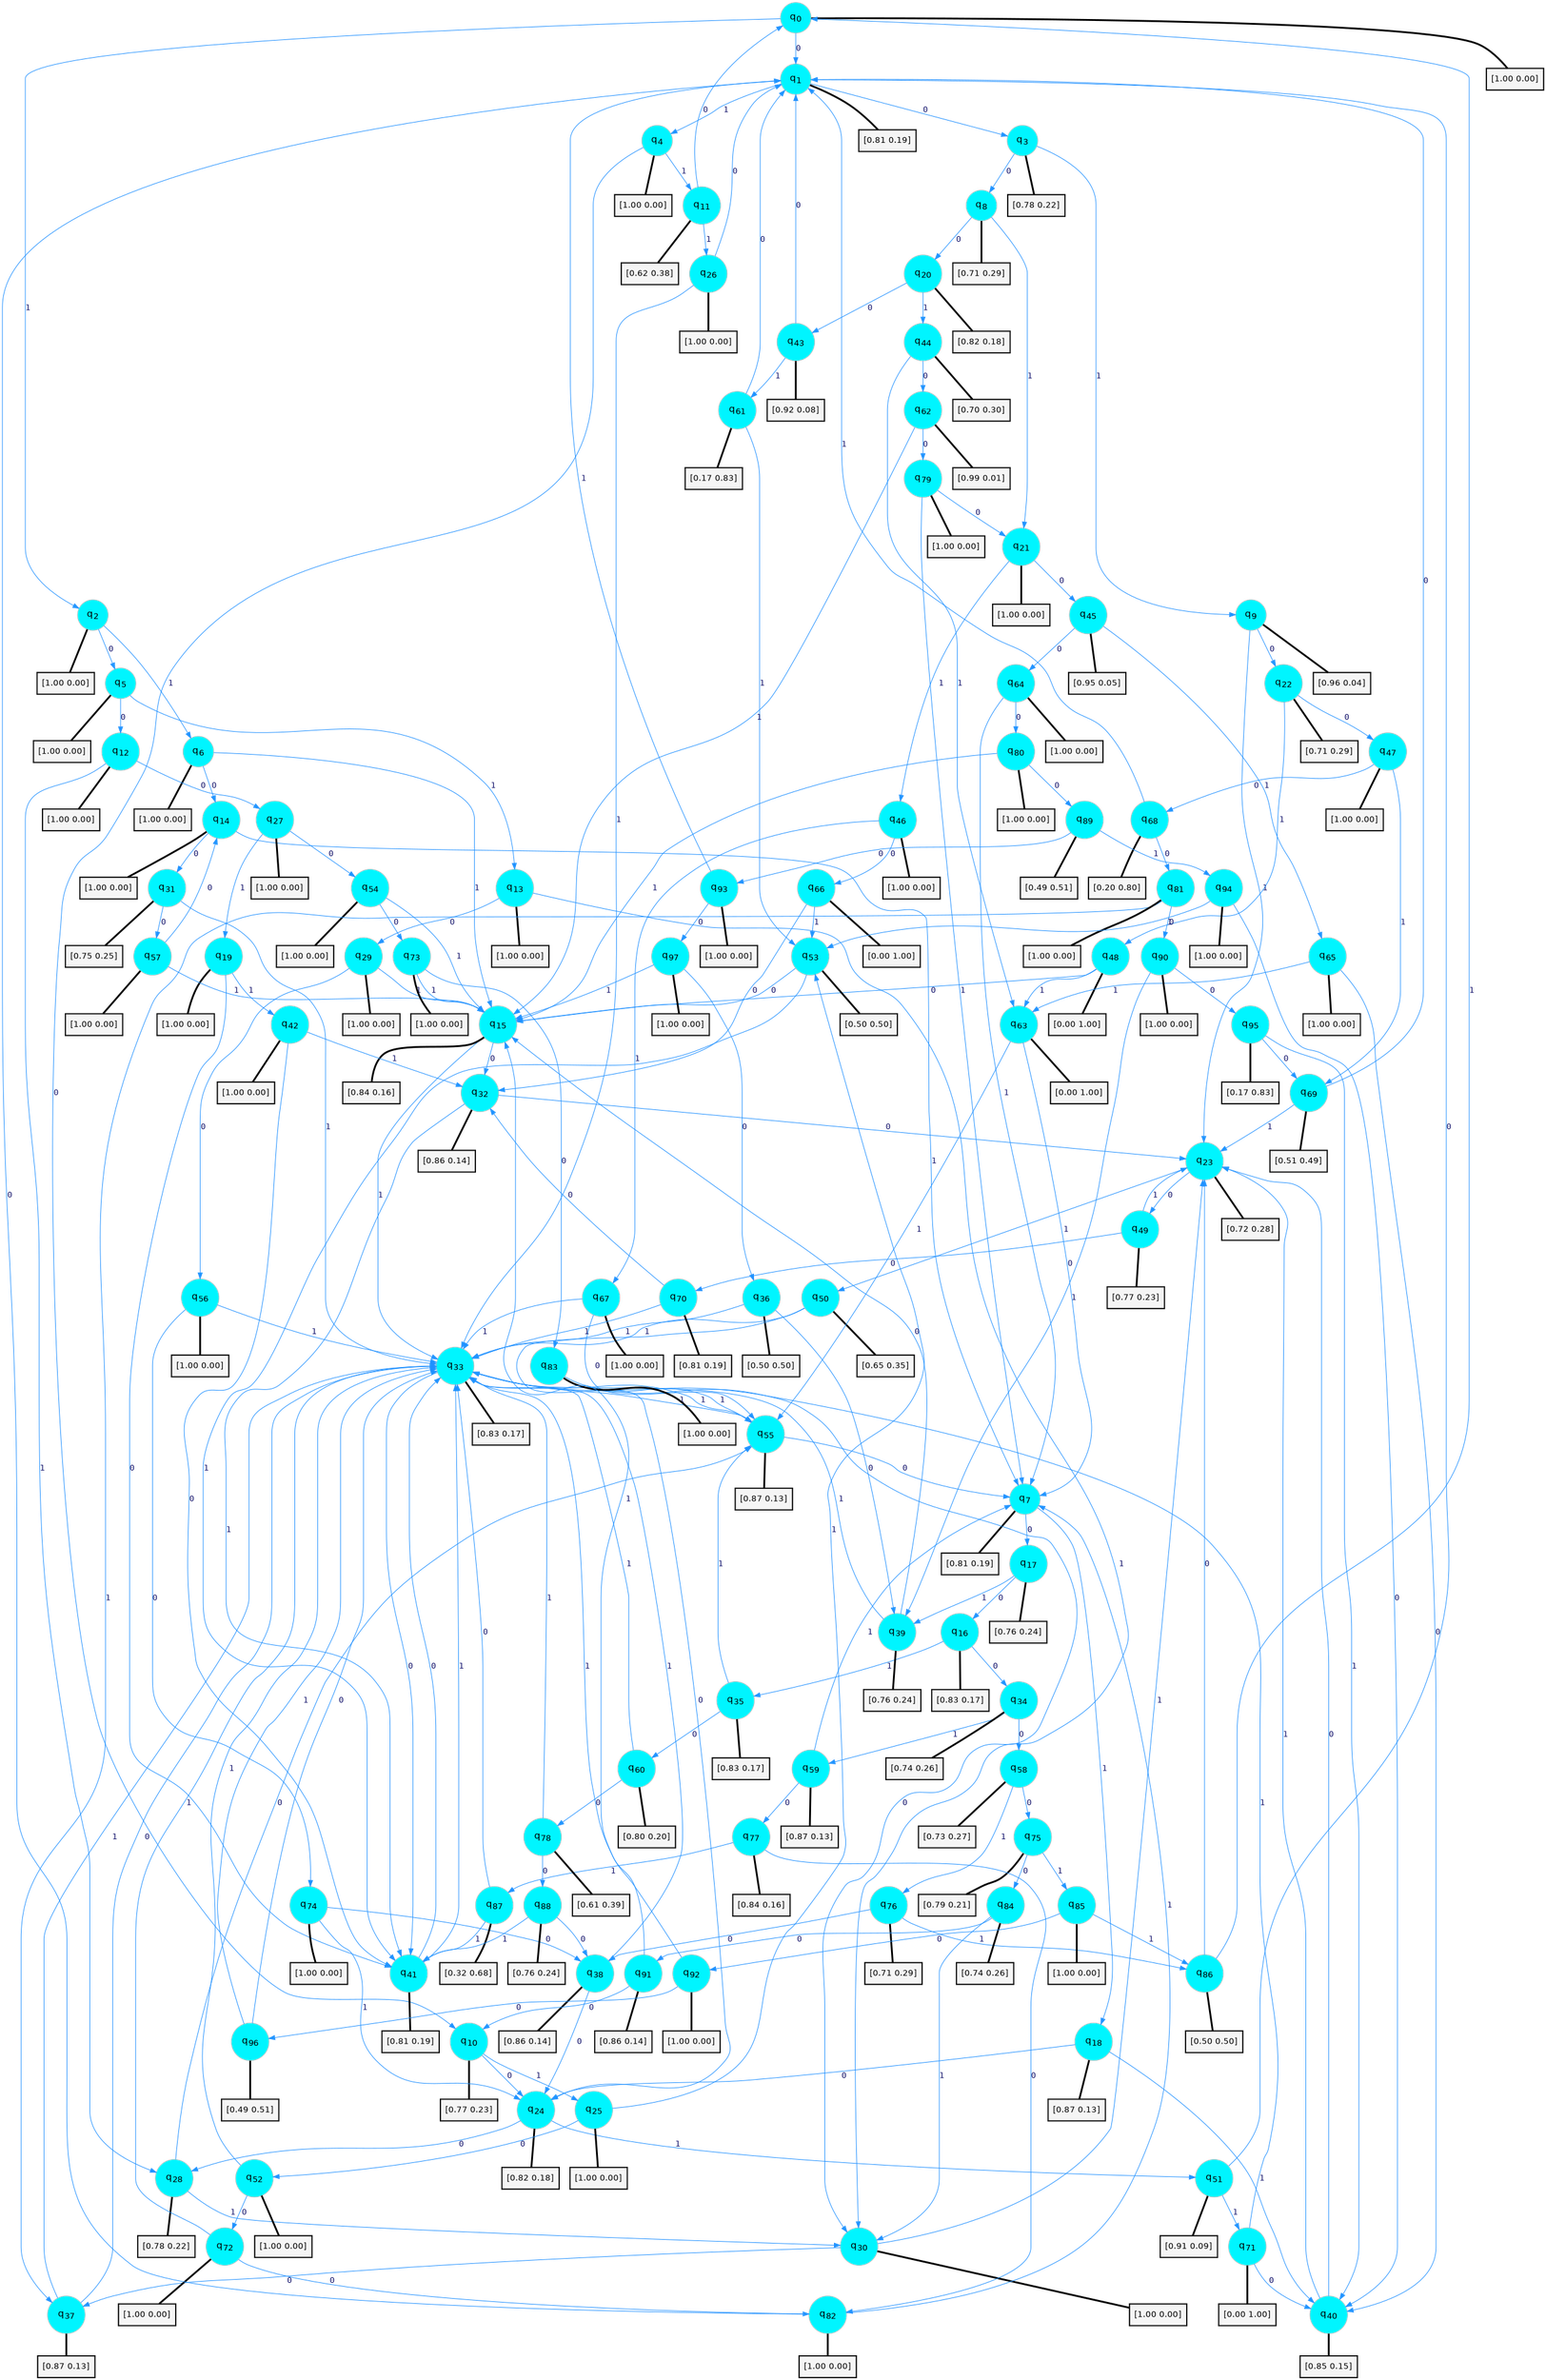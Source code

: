 digraph G {
graph [
bgcolor=transparent, dpi=300, rankdir=TD, size="40,25"];
node [
color=gray, fillcolor=turquoise1, fontcolor=black, fontname=Helvetica, fontsize=16, fontweight=bold, shape=circle, style=filled];
edge [
arrowsize=1, color=dodgerblue1, fontcolor=midnightblue, fontname=courier, fontweight=bold, penwidth=1, style=solid, weight=20];
0[label=<q<SUB>0</SUB>>];
1[label=<q<SUB>1</SUB>>];
2[label=<q<SUB>2</SUB>>];
3[label=<q<SUB>3</SUB>>];
4[label=<q<SUB>4</SUB>>];
5[label=<q<SUB>5</SUB>>];
6[label=<q<SUB>6</SUB>>];
7[label=<q<SUB>7</SUB>>];
8[label=<q<SUB>8</SUB>>];
9[label=<q<SUB>9</SUB>>];
10[label=<q<SUB>10</SUB>>];
11[label=<q<SUB>11</SUB>>];
12[label=<q<SUB>12</SUB>>];
13[label=<q<SUB>13</SUB>>];
14[label=<q<SUB>14</SUB>>];
15[label=<q<SUB>15</SUB>>];
16[label=<q<SUB>16</SUB>>];
17[label=<q<SUB>17</SUB>>];
18[label=<q<SUB>18</SUB>>];
19[label=<q<SUB>19</SUB>>];
20[label=<q<SUB>20</SUB>>];
21[label=<q<SUB>21</SUB>>];
22[label=<q<SUB>22</SUB>>];
23[label=<q<SUB>23</SUB>>];
24[label=<q<SUB>24</SUB>>];
25[label=<q<SUB>25</SUB>>];
26[label=<q<SUB>26</SUB>>];
27[label=<q<SUB>27</SUB>>];
28[label=<q<SUB>28</SUB>>];
29[label=<q<SUB>29</SUB>>];
30[label=<q<SUB>30</SUB>>];
31[label=<q<SUB>31</SUB>>];
32[label=<q<SUB>32</SUB>>];
33[label=<q<SUB>33</SUB>>];
34[label=<q<SUB>34</SUB>>];
35[label=<q<SUB>35</SUB>>];
36[label=<q<SUB>36</SUB>>];
37[label=<q<SUB>37</SUB>>];
38[label=<q<SUB>38</SUB>>];
39[label=<q<SUB>39</SUB>>];
40[label=<q<SUB>40</SUB>>];
41[label=<q<SUB>41</SUB>>];
42[label=<q<SUB>42</SUB>>];
43[label=<q<SUB>43</SUB>>];
44[label=<q<SUB>44</SUB>>];
45[label=<q<SUB>45</SUB>>];
46[label=<q<SUB>46</SUB>>];
47[label=<q<SUB>47</SUB>>];
48[label=<q<SUB>48</SUB>>];
49[label=<q<SUB>49</SUB>>];
50[label=<q<SUB>50</SUB>>];
51[label=<q<SUB>51</SUB>>];
52[label=<q<SUB>52</SUB>>];
53[label=<q<SUB>53</SUB>>];
54[label=<q<SUB>54</SUB>>];
55[label=<q<SUB>55</SUB>>];
56[label=<q<SUB>56</SUB>>];
57[label=<q<SUB>57</SUB>>];
58[label=<q<SUB>58</SUB>>];
59[label=<q<SUB>59</SUB>>];
60[label=<q<SUB>60</SUB>>];
61[label=<q<SUB>61</SUB>>];
62[label=<q<SUB>62</SUB>>];
63[label=<q<SUB>63</SUB>>];
64[label=<q<SUB>64</SUB>>];
65[label=<q<SUB>65</SUB>>];
66[label=<q<SUB>66</SUB>>];
67[label=<q<SUB>67</SUB>>];
68[label=<q<SUB>68</SUB>>];
69[label=<q<SUB>69</SUB>>];
70[label=<q<SUB>70</SUB>>];
71[label=<q<SUB>71</SUB>>];
72[label=<q<SUB>72</SUB>>];
73[label=<q<SUB>73</SUB>>];
74[label=<q<SUB>74</SUB>>];
75[label=<q<SUB>75</SUB>>];
76[label=<q<SUB>76</SUB>>];
77[label=<q<SUB>77</SUB>>];
78[label=<q<SUB>78</SUB>>];
79[label=<q<SUB>79</SUB>>];
80[label=<q<SUB>80</SUB>>];
81[label=<q<SUB>81</SUB>>];
82[label=<q<SUB>82</SUB>>];
83[label=<q<SUB>83</SUB>>];
84[label=<q<SUB>84</SUB>>];
85[label=<q<SUB>85</SUB>>];
86[label=<q<SUB>86</SUB>>];
87[label=<q<SUB>87</SUB>>];
88[label=<q<SUB>88</SUB>>];
89[label=<q<SUB>89</SUB>>];
90[label=<q<SUB>90</SUB>>];
91[label=<q<SUB>91</SUB>>];
92[label=<q<SUB>92</SUB>>];
93[label=<q<SUB>93</SUB>>];
94[label=<q<SUB>94</SUB>>];
95[label=<q<SUB>95</SUB>>];
96[label=<q<SUB>96</SUB>>];
97[label=<q<SUB>97</SUB>>];
98[label="[1.00 0.00]", shape=box,fontcolor=black, fontname=Helvetica, fontsize=14, penwidth=2, fillcolor=whitesmoke,color=black];
99[label="[0.81 0.19]", shape=box,fontcolor=black, fontname=Helvetica, fontsize=14, penwidth=2, fillcolor=whitesmoke,color=black];
100[label="[1.00 0.00]", shape=box,fontcolor=black, fontname=Helvetica, fontsize=14, penwidth=2, fillcolor=whitesmoke,color=black];
101[label="[0.78 0.22]", shape=box,fontcolor=black, fontname=Helvetica, fontsize=14, penwidth=2, fillcolor=whitesmoke,color=black];
102[label="[1.00 0.00]", shape=box,fontcolor=black, fontname=Helvetica, fontsize=14, penwidth=2, fillcolor=whitesmoke,color=black];
103[label="[1.00 0.00]", shape=box,fontcolor=black, fontname=Helvetica, fontsize=14, penwidth=2, fillcolor=whitesmoke,color=black];
104[label="[1.00 0.00]", shape=box,fontcolor=black, fontname=Helvetica, fontsize=14, penwidth=2, fillcolor=whitesmoke,color=black];
105[label="[0.81 0.19]", shape=box,fontcolor=black, fontname=Helvetica, fontsize=14, penwidth=2, fillcolor=whitesmoke,color=black];
106[label="[0.71 0.29]", shape=box,fontcolor=black, fontname=Helvetica, fontsize=14, penwidth=2, fillcolor=whitesmoke,color=black];
107[label="[0.96 0.04]", shape=box,fontcolor=black, fontname=Helvetica, fontsize=14, penwidth=2, fillcolor=whitesmoke,color=black];
108[label="[0.77 0.23]", shape=box,fontcolor=black, fontname=Helvetica, fontsize=14, penwidth=2, fillcolor=whitesmoke,color=black];
109[label="[0.62 0.38]", shape=box,fontcolor=black, fontname=Helvetica, fontsize=14, penwidth=2, fillcolor=whitesmoke,color=black];
110[label="[1.00 0.00]", shape=box,fontcolor=black, fontname=Helvetica, fontsize=14, penwidth=2, fillcolor=whitesmoke,color=black];
111[label="[1.00 0.00]", shape=box,fontcolor=black, fontname=Helvetica, fontsize=14, penwidth=2, fillcolor=whitesmoke,color=black];
112[label="[1.00 0.00]", shape=box,fontcolor=black, fontname=Helvetica, fontsize=14, penwidth=2, fillcolor=whitesmoke,color=black];
113[label="[0.84 0.16]", shape=box,fontcolor=black, fontname=Helvetica, fontsize=14, penwidth=2, fillcolor=whitesmoke,color=black];
114[label="[0.83 0.17]", shape=box,fontcolor=black, fontname=Helvetica, fontsize=14, penwidth=2, fillcolor=whitesmoke,color=black];
115[label="[0.76 0.24]", shape=box,fontcolor=black, fontname=Helvetica, fontsize=14, penwidth=2, fillcolor=whitesmoke,color=black];
116[label="[0.87 0.13]", shape=box,fontcolor=black, fontname=Helvetica, fontsize=14, penwidth=2, fillcolor=whitesmoke,color=black];
117[label="[1.00 0.00]", shape=box,fontcolor=black, fontname=Helvetica, fontsize=14, penwidth=2, fillcolor=whitesmoke,color=black];
118[label="[0.82 0.18]", shape=box,fontcolor=black, fontname=Helvetica, fontsize=14, penwidth=2, fillcolor=whitesmoke,color=black];
119[label="[1.00 0.00]", shape=box,fontcolor=black, fontname=Helvetica, fontsize=14, penwidth=2, fillcolor=whitesmoke,color=black];
120[label="[0.71 0.29]", shape=box,fontcolor=black, fontname=Helvetica, fontsize=14, penwidth=2, fillcolor=whitesmoke,color=black];
121[label="[0.72 0.28]", shape=box,fontcolor=black, fontname=Helvetica, fontsize=14, penwidth=2, fillcolor=whitesmoke,color=black];
122[label="[0.82 0.18]", shape=box,fontcolor=black, fontname=Helvetica, fontsize=14, penwidth=2, fillcolor=whitesmoke,color=black];
123[label="[1.00 0.00]", shape=box,fontcolor=black, fontname=Helvetica, fontsize=14, penwidth=2, fillcolor=whitesmoke,color=black];
124[label="[1.00 0.00]", shape=box,fontcolor=black, fontname=Helvetica, fontsize=14, penwidth=2, fillcolor=whitesmoke,color=black];
125[label="[1.00 0.00]", shape=box,fontcolor=black, fontname=Helvetica, fontsize=14, penwidth=2, fillcolor=whitesmoke,color=black];
126[label="[0.78 0.22]", shape=box,fontcolor=black, fontname=Helvetica, fontsize=14, penwidth=2, fillcolor=whitesmoke,color=black];
127[label="[1.00 0.00]", shape=box,fontcolor=black, fontname=Helvetica, fontsize=14, penwidth=2, fillcolor=whitesmoke,color=black];
128[label="[1.00 0.00]", shape=box,fontcolor=black, fontname=Helvetica, fontsize=14, penwidth=2, fillcolor=whitesmoke,color=black];
129[label="[0.75 0.25]", shape=box,fontcolor=black, fontname=Helvetica, fontsize=14, penwidth=2, fillcolor=whitesmoke,color=black];
130[label="[0.86 0.14]", shape=box,fontcolor=black, fontname=Helvetica, fontsize=14, penwidth=2, fillcolor=whitesmoke,color=black];
131[label="[0.83 0.17]", shape=box,fontcolor=black, fontname=Helvetica, fontsize=14, penwidth=2, fillcolor=whitesmoke,color=black];
132[label="[0.74 0.26]", shape=box,fontcolor=black, fontname=Helvetica, fontsize=14, penwidth=2, fillcolor=whitesmoke,color=black];
133[label="[0.83 0.17]", shape=box,fontcolor=black, fontname=Helvetica, fontsize=14, penwidth=2, fillcolor=whitesmoke,color=black];
134[label="[0.50 0.50]", shape=box,fontcolor=black, fontname=Helvetica, fontsize=14, penwidth=2, fillcolor=whitesmoke,color=black];
135[label="[0.87 0.13]", shape=box,fontcolor=black, fontname=Helvetica, fontsize=14, penwidth=2, fillcolor=whitesmoke,color=black];
136[label="[0.86 0.14]", shape=box,fontcolor=black, fontname=Helvetica, fontsize=14, penwidth=2, fillcolor=whitesmoke,color=black];
137[label="[0.76 0.24]", shape=box,fontcolor=black, fontname=Helvetica, fontsize=14, penwidth=2, fillcolor=whitesmoke,color=black];
138[label="[0.85 0.15]", shape=box,fontcolor=black, fontname=Helvetica, fontsize=14, penwidth=2, fillcolor=whitesmoke,color=black];
139[label="[0.81 0.19]", shape=box,fontcolor=black, fontname=Helvetica, fontsize=14, penwidth=2, fillcolor=whitesmoke,color=black];
140[label="[1.00 0.00]", shape=box,fontcolor=black, fontname=Helvetica, fontsize=14, penwidth=2, fillcolor=whitesmoke,color=black];
141[label="[0.92 0.08]", shape=box,fontcolor=black, fontname=Helvetica, fontsize=14, penwidth=2, fillcolor=whitesmoke,color=black];
142[label="[0.70 0.30]", shape=box,fontcolor=black, fontname=Helvetica, fontsize=14, penwidth=2, fillcolor=whitesmoke,color=black];
143[label="[0.95 0.05]", shape=box,fontcolor=black, fontname=Helvetica, fontsize=14, penwidth=2, fillcolor=whitesmoke,color=black];
144[label="[1.00 0.00]", shape=box,fontcolor=black, fontname=Helvetica, fontsize=14, penwidth=2, fillcolor=whitesmoke,color=black];
145[label="[1.00 0.00]", shape=box,fontcolor=black, fontname=Helvetica, fontsize=14, penwidth=2, fillcolor=whitesmoke,color=black];
146[label="[0.00 1.00]", shape=box,fontcolor=black, fontname=Helvetica, fontsize=14, penwidth=2, fillcolor=whitesmoke,color=black];
147[label="[0.77 0.23]", shape=box,fontcolor=black, fontname=Helvetica, fontsize=14, penwidth=2, fillcolor=whitesmoke,color=black];
148[label="[0.65 0.35]", shape=box,fontcolor=black, fontname=Helvetica, fontsize=14, penwidth=2, fillcolor=whitesmoke,color=black];
149[label="[0.91 0.09]", shape=box,fontcolor=black, fontname=Helvetica, fontsize=14, penwidth=2, fillcolor=whitesmoke,color=black];
150[label="[1.00 0.00]", shape=box,fontcolor=black, fontname=Helvetica, fontsize=14, penwidth=2, fillcolor=whitesmoke,color=black];
151[label="[0.50 0.50]", shape=box,fontcolor=black, fontname=Helvetica, fontsize=14, penwidth=2, fillcolor=whitesmoke,color=black];
152[label="[1.00 0.00]", shape=box,fontcolor=black, fontname=Helvetica, fontsize=14, penwidth=2, fillcolor=whitesmoke,color=black];
153[label="[0.87 0.13]", shape=box,fontcolor=black, fontname=Helvetica, fontsize=14, penwidth=2, fillcolor=whitesmoke,color=black];
154[label="[1.00 0.00]", shape=box,fontcolor=black, fontname=Helvetica, fontsize=14, penwidth=2, fillcolor=whitesmoke,color=black];
155[label="[1.00 0.00]", shape=box,fontcolor=black, fontname=Helvetica, fontsize=14, penwidth=2, fillcolor=whitesmoke,color=black];
156[label="[0.73 0.27]", shape=box,fontcolor=black, fontname=Helvetica, fontsize=14, penwidth=2, fillcolor=whitesmoke,color=black];
157[label="[0.87 0.13]", shape=box,fontcolor=black, fontname=Helvetica, fontsize=14, penwidth=2, fillcolor=whitesmoke,color=black];
158[label="[0.80 0.20]", shape=box,fontcolor=black, fontname=Helvetica, fontsize=14, penwidth=2, fillcolor=whitesmoke,color=black];
159[label="[0.17 0.83]", shape=box,fontcolor=black, fontname=Helvetica, fontsize=14, penwidth=2, fillcolor=whitesmoke,color=black];
160[label="[0.99 0.01]", shape=box,fontcolor=black, fontname=Helvetica, fontsize=14, penwidth=2, fillcolor=whitesmoke,color=black];
161[label="[0.00 1.00]", shape=box,fontcolor=black, fontname=Helvetica, fontsize=14, penwidth=2, fillcolor=whitesmoke,color=black];
162[label="[1.00 0.00]", shape=box,fontcolor=black, fontname=Helvetica, fontsize=14, penwidth=2, fillcolor=whitesmoke,color=black];
163[label="[1.00 0.00]", shape=box,fontcolor=black, fontname=Helvetica, fontsize=14, penwidth=2, fillcolor=whitesmoke,color=black];
164[label="[0.00 1.00]", shape=box,fontcolor=black, fontname=Helvetica, fontsize=14, penwidth=2, fillcolor=whitesmoke,color=black];
165[label="[1.00 0.00]", shape=box,fontcolor=black, fontname=Helvetica, fontsize=14, penwidth=2, fillcolor=whitesmoke,color=black];
166[label="[0.20 0.80]", shape=box,fontcolor=black, fontname=Helvetica, fontsize=14, penwidth=2, fillcolor=whitesmoke,color=black];
167[label="[0.51 0.49]", shape=box,fontcolor=black, fontname=Helvetica, fontsize=14, penwidth=2, fillcolor=whitesmoke,color=black];
168[label="[0.81 0.19]", shape=box,fontcolor=black, fontname=Helvetica, fontsize=14, penwidth=2, fillcolor=whitesmoke,color=black];
169[label="[0.00 1.00]", shape=box,fontcolor=black, fontname=Helvetica, fontsize=14, penwidth=2, fillcolor=whitesmoke,color=black];
170[label="[1.00 0.00]", shape=box,fontcolor=black, fontname=Helvetica, fontsize=14, penwidth=2, fillcolor=whitesmoke,color=black];
171[label="[1.00 0.00]", shape=box,fontcolor=black, fontname=Helvetica, fontsize=14, penwidth=2, fillcolor=whitesmoke,color=black];
172[label="[1.00 0.00]", shape=box,fontcolor=black, fontname=Helvetica, fontsize=14, penwidth=2, fillcolor=whitesmoke,color=black];
173[label="[0.79 0.21]", shape=box,fontcolor=black, fontname=Helvetica, fontsize=14, penwidth=2, fillcolor=whitesmoke,color=black];
174[label="[0.71 0.29]", shape=box,fontcolor=black, fontname=Helvetica, fontsize=14, penwidth=2, fillcolor=whitesmoke,color=black];
175[label="[0.84 0.16]", shape=box,fontcolor=black, fontname=Helvetica, fontsize=14, penwidth=2, fillcolor=whitesmoke,color=black];
176[label="[0.61 0.39]", shape=box,fontcolor=black, fontname=Helvetica, fontsize=14, penwidth=2, fillcolor=whitesmoke,color=black];
177[label="[1.00 0.00]", shape=box,fontcolor=black, fontname=Helvetica, fontsize=14, penwidth=2, fillcolor=whitesmoke,color=black];
178[label="[1.00 0.00]", shape=box,fontcolor=black, fontname=Helvetica, fontsize=14, penwidth=2, fillcolor=whitesmoke,color=black];
179[label="[1.00 0.00]", shape=box,fontcolor=black, fontname=Helvetica, fontsize=14, penwidth=2, fillcolor=whitesmoke,color=black];
180[label="[1.00 0.00]", shape=box,fontcolor=black, fontname=Helvetica, fontsize=14, penwidth=2, fillcolor=whitesmoke,color=black];
181[label="[1.00 0.00]", shape=box,fontcolor=black, fontname=Helvetica, fontsize=14, penwidth=2, fillcolor=whitesmoke,color=black];
182[label="[0.74 0.26]", shape=box,fontcolor=black, fontname=Helvetica, fontsize=14, penwidth=2, fillcolor=whitesmoke,color=black];
183[label="[1.00 0.00]", shape=box,fontcolor=black, fontname=Helvetica, fontsize=14, penwidth=2, fillcolor=whitesmoke,color=black];
184[label="[0.50 0.50]", shape=box,fontcolor=black, fontname=Helvetica, fontsize=14, penwidth=2, fillcolor=whitesmoke,color=black];
185[label="[0.32 0.68]", shape=box,fontcolor=black, fontname=Helvetica, fontsize=14, penwidth=2, fillcolor=whitesmoke,color=black];
186[label="[0.76 0.24]", shape=box,fontcolor=black, fontname=Helvetica, fontsize=14, penwidth=2, fillcolor=whitesmoke,color=black];
187[label="[0.49 0.51]", shape=box,fontcolor=black, fontname=Helvetica, fontsize=14, penwidth=2, fillcolor=whitesmoke,color=black];
188[label="[1.00 0.00]", shape=box,fontcolor=black, fontname=Helvetica, fontsize=14, penwidth=2, fillcolor=whitesmoke,color=black];
189[label="[0.86 0.14]", shape=box,fontcolor=black, fontname=Helvetica, fontsize=14, penwidth=2, fillcolor=whitesmoke,color=black];
190[label="[1.00 0.00]", shape=box,fontcolor=black, fontname=Helvetica, fontsize=14, penwidth=2, fillcolor=whitesmoke,color=black];
191[label="[1.00 0.00]", shape=box,fontcolor=black, fontname=Helvetica, fontsize=14, penwidth=2, fillcolor=whitesmoke,color=black];
192[label="[1.00 0.00]", shape=box,fontcolor=black, fontname=Helvetica, fontsize=14, penwidth=2, fillcolor=whitesmoke,color=black];
193[label="[0.17 0.83]", shape=box,fontcolor=black, fontname=Helvetica, fontsize=14, penwidth=2, fillcolor=whitesmoke,color=black];
194[label="[0.49 0.51]", shape=box,fontcolor=black, fontname=Helvetica, fontsize=14, penwidth=2, fillcolor=whitesmoke,color=black];
195[label="[1.00 0.00]", shape=box,fontcolor=black, fontname=Helvetica, fontsize=14, penwidth=2, fillcolor=whitesmoke,color=black];
0->1 [label=0];
0->2 [label=1];
0->98 [arrowhead=none, penwidth=3,color=black];
1->3 [label=0];
1->4 [label=1];
1->99 [arrowhead=none, penwidth=3,color=black];
2->5 [label=0];
2->6 [label=1];
2->100 [arrowhead=none, penwidth=3,color=black];
3->8 [label=0];
3->9 [label=1];
3->101 [arrowhead=none, penwidth=3,color=black];
4->10 [label=0];
4->11 [label=1];
4->102 [arrowhead=none, penwidth=3,color=black];
5->12 [label=0];
5->13 [label=1];
5->103 [arrowhead=none, penwidth=3,color=black];
6->14 [label=0];
6->15 [label=1];
6->104 [arrowhead=none, penwidth=3,color=black];
7->17 [label=0];
7->18 [label=1];
7->105 [arrowhead=none, penwidth=3,color=black];
8->20 [label=0];
8->21 [label=1];
8->106 [arrowhead=none, penwidth=3,color=black];
9->22 [label=0];
9->23 [label=1];
9->107 [arrowhead=none, penwidth=3,color=black];
10->24 [label=0];
10->25 [label=1];
10->108 [arrowhead=none, penwidth=3,color=black];
11->0 [label=0];
11->26 [label=1];
11->109 [arrowhead=none, penwidth=3,color=black];
12->27 [label=0];
12->28 [label=1];
12->110 [arrowhead=none, penwidth=3,color=black];
13->29 [label=0];
13->30 [label=1];
13->111 [arrowhead=none, penwidth=3,color=black];
14->31 [label=0];
14->7 [label=1];
14->112 [arrowhead=none, penwidth=3,color=black];
15->32 [label=0];
15->33 [label=1];
15->113 [arrowhead=none, penwidth=3,color=black];
16->34 [label=0];
16->35 [label=1];
16->114 [arrowhead=none, penwidth=3,color=black];
17->16 [label=0];
17->39 [label=1];
17->115 [arrowhead=none, penwidth=3,color=black];
18->24 [label=0];
18->40 [label=1];
18->116 [arrowhead=none, penwidth=3,color=black];
19->41 [label=0];
19->42 [label=1];
19->117 [arrowhead=none, penwidth=3,color=black];
20->43 [label=0];
20->44 [label=1];
20->118 [arrowhead=none, penwidth=3,color=black];
21->45 [label=0];
21->46 [label=1];
21->119 [arrowhead=none, penwidth=3,color=black];
22->47 [label=0];
22->48 [label=1];
22->120 [arrowhead=none, penwidth=3,color=black];
23->49 [label=0];
23->50 [label=1];
23->121 [arrowhead=none, penwidth=3,color=black];
24->28 [label=0];
24->51 [label=1];
24->122 [arrowhead=none, penwidth=3,color=black];
25->52 [label=0];
25->53 [label=1];
25->123 [arrowhead=none, penwidth=3,color=black];
26->1 [label=0];
26->33 [label=1];
26->124 [arrowhead=none, penwidth=3,color=black];
27->54 [label=0];
27->19 [label=1];
27->125 [arrowhead=none, penwidth=3,color=black];
28->55 [label=0];
28->30 [label=1];
28->126 [arrowhead=none, penwidth=3,color=black];
29->56 [label=0];
29->15 [label=1];
29->127 [arrowhead=none, penwidth=3,color=black];
30->37 [label=0];
30->23 [label=1];
30->128 [arrowhead=none, penwidth=3,color=black];
31->57 [label=0];
31->33 [label=1];
31->129 [arrowhead=none, penwidth=3,color=black];
32->23 [label=0];
32->41 [label=1];
32->130 [arrowhead=none, penwidth=3,color=black];
33->41 [label=0];
33->55 [label=1];
33->131 [arrowhead=none, penwidth=3,color=black];
34->58 [label=0];
34->59 [label=1];
34->132 [arrowhead=none, penwidth=3,color=black];
35->60 [label=0];
35->55 [label=1];
35->133 [arrowhead=none, penwidth=3,color=black];
36->39 [label=0];
36->33 [label=1];
36->134 [arrowhead=none, penwidth=3,color=black];
37->33 [label=0];
37->33 [label=1];
37->135 [arrowhead=none, penwidth=3,color=black];
38->24 [label=0];
38->33 [label=1];
38->136 [arrowhead=none, penwidth=3,color=black];
39->15 [label=0];
39->33 [label=1];
39->137 [arrowhead=none, penwidth=3,color=black];
40->23 [label=0];
40->23 [label=1];
40->138 [arrowhead=none, penwidth=3,color=black];
41->33 [label=0];
41->33 [label=1];
41->139 [arrowhead=none, penwidth=3,color=black];
42->41 [label=0];
42->32 [label=1];
42->140 [arrowhead=none, penwidth=3,color=black];
43->1 [label=0];
43->61 [label=1];
43->141 [arrowhead=none, penwidth=3,color=black];
44->62 [label=0];
44->63 [label=1];
44->142 [arrowhead=none, penwidth=3,color=black];
45->64 [label=0];
45->65 [label=1];
45->143 [arrowhead=none, penwidth=3,color=black];
46->66 [label=0];
46->67 [label=1];
46->144 [arrowhead=none, penwidth=3,color=black];
47->68 [label=0];
47->69 [label=1];
47->145 [arrowhead=none, penwidth=3,color=black];
48->15 [label=0];
48->63 [label=1];
48->146 [arrowhead=none, penwidth=3,color=black];
49->70 [label=0];
49->23 [label=1];
49->147 [arrowhead=none, penwidth=3,color=black];
50->24 [label=0];
50->33 [label=1];
50->148 [arrowhead=none, penwidth=3,color=black];
51->1 [label=0];
51->71 [label=1];
51->149 [arrowhead=none, penwidth=3,color=black];
52->72 [label=0];
52->33 [label=1];
52->150 [arrowhead=none, penwidth=3,color=black];
53->15 [label=0];
53->41 [label=1];
53->151 [arrowhead=none, penwidth=3,color=black];
54->73 [label=0];
54->15 [label=1];
54->152 [arrowhead=none, penwidth=3,color=black];
55->7 [label=0];
55->33 [label=1];
55->153 [arrowhead=none, penwidth=3,color=black];
56->74 [label=0];
56->33 [label=1];
56->154 [arrowhead=none, penwidth=3,color=black];
57->14 [label=0];
57->15 [label=1];
57->155 [arrowhead=none, penwidth=3,color=black];
58->75 [label=0];
58->76 [label=1];
58->156 [arrowhead=none, penwidth=3,color=black];
59->77 [label=0];
59->7 [label=1];
59->157 [arrowhead=none, penwidth=3,color=black];
60->78 [label=0];
60->33 [label=1];
60->158 [arrowhead=none, penwidth=3,color=black];
61->1 [label=0];
61->53 [label=1];
61->159 [arrowhead=none, penwidth=3,color=black];
62->79 [label=0];
62->15 [label=1];
62->160 [arrowhead=none, penwidth=3,color=black];
63->7 [label=0];
63->55 [label=1];
63->161 [arrowhead=none, penwidth=3,color=black];
64->80 [label=0];
64->7 [label=1];
64->162 [arrowhead=none, penwidth=3,color=black];
65->40 [label=0];
65->63 [label=1];
65->163 [arrowhead=none, penwidth=3,color=black];
66->32 [label=0];
66->53 [label=1];
66->164 [arrowhead=none, penwidth=3,color=black];
67->55 [label=0];
67->33 [label=1];
67->165 [arrowhead=none, penwidth=3,color=black];
68->81 [label=0];
68->1 [label=1];
68->166 [arrowhead=none, penwidth=3,color=black];
69->1 [label=0];
69->23 [label=1];
69->167 [arrowhead=none, penwidth=3,color=black];
70->32 [label=0];
70->33 [label=1];
70->168 [arrowhead=none, penwidth=3,color=black];
71->40 [label=0];
71->33 [label=1];
71->169 [arrowhead=none, penwidth=3,color=black];
72->82 [label=0];
72->33 [label=1];
72->170 [arrowhead=none, penwidth=3,color=black];
73->83 [label=0];
73->15 [label=1];
73->171 [arrowhead=none, penwidth=3,color=black];
74->38 [label=0];
74->24 [label=1];
74->172 [arrowhead=none, penwidth=3,color=black];
75->84 [label=0];
75->85 [label=1];
75->173 [arrowhead=none, penwidth=3,color=black];
76->38 [label=0];
76->86 [label=1];
76->174 [arrowhead=none, penwidth=3,color=black];
77->82 [label=0];
77->87 [label=1];
77->175 [arrowhead=none, penwidth=3,color=black];
78->88 [label=0];
78->33 [label=1];
78->176 [arrowhead=none, penwidth=3,color=black];
79->21 [label=0];
79->7 [label=1];
79->177 [arrowhead=none, penwidth=3,color=black];
80->89 [label=0];
80->15 [label=1];
80->178 [arrowhead=none, penwidth=3,color=black];
81->90 [label=0];
81->37 [label=1];
81->179 [arrowhead=none, penwidth=3,color=black];
82->1 [label=0];
82->7 [label=1];
82->180 [arrowhead=none, penwidth=3,color=black];
83->30 [label=0];
83->55 [label=1];
83->181 [arrowhead=none, penwidth=3,color=black];
84->91 [label=0];
84->30 [label=1];
84->182 [arrowhead=none, penwidth=3,color=black];
85->92 [label=0];
85->86 [label=1];
85->183 [arrowhead=none, penwidth=3,color=black];
86->23 [label=0];
86->0 [label=1];
86->184 [arrowhead=none, penwidth=3,color=black];
87->33 [label=0];
87->41 [label=1];
87->185 [arrowhead=none, penwidth=3,color=black];
88->38 [label=0];
88->41 [label=1];
88->186 [arrowhead=none, penwidth=3,color=black];
89->93 [label=0];
89->94 [label=1];
89->187 [arrowhead=none, penwidth=3,color=black];
90->95 [label=0];
90->39 [label=1];
90->188 [arrowhead=none, penwidth=3,color=black];
91->10 [label=0];
91->15 [label=1];
91->189 [arrowhead=none, penwidth=3,color=black];
92->96 [label=0];
92->33 [label=1];
92->190 [arrowhead=none, penwidth=3,color=black];
93->97 [label=0];
93->1 [label=1];
93->191 [arrowhead=none, penwidth=3,color=black];
94->40 [label=0];
94->53 [label=1];
94->192 [arrowhead=none, penwidth=3,color=black];
95->69 [label=0];
95->40 [label=1];
95->193 [arrowhead=none, penwidth=3,color=black];
96->33 [label=0];
96->33 [label=1];
96->194 [arrowhead=none, penwidth=3,color=black];
97->36 [label=0];
97->15 [label=1];
97->195 [arrowhead=none, penwidth=3,color=black];
}
